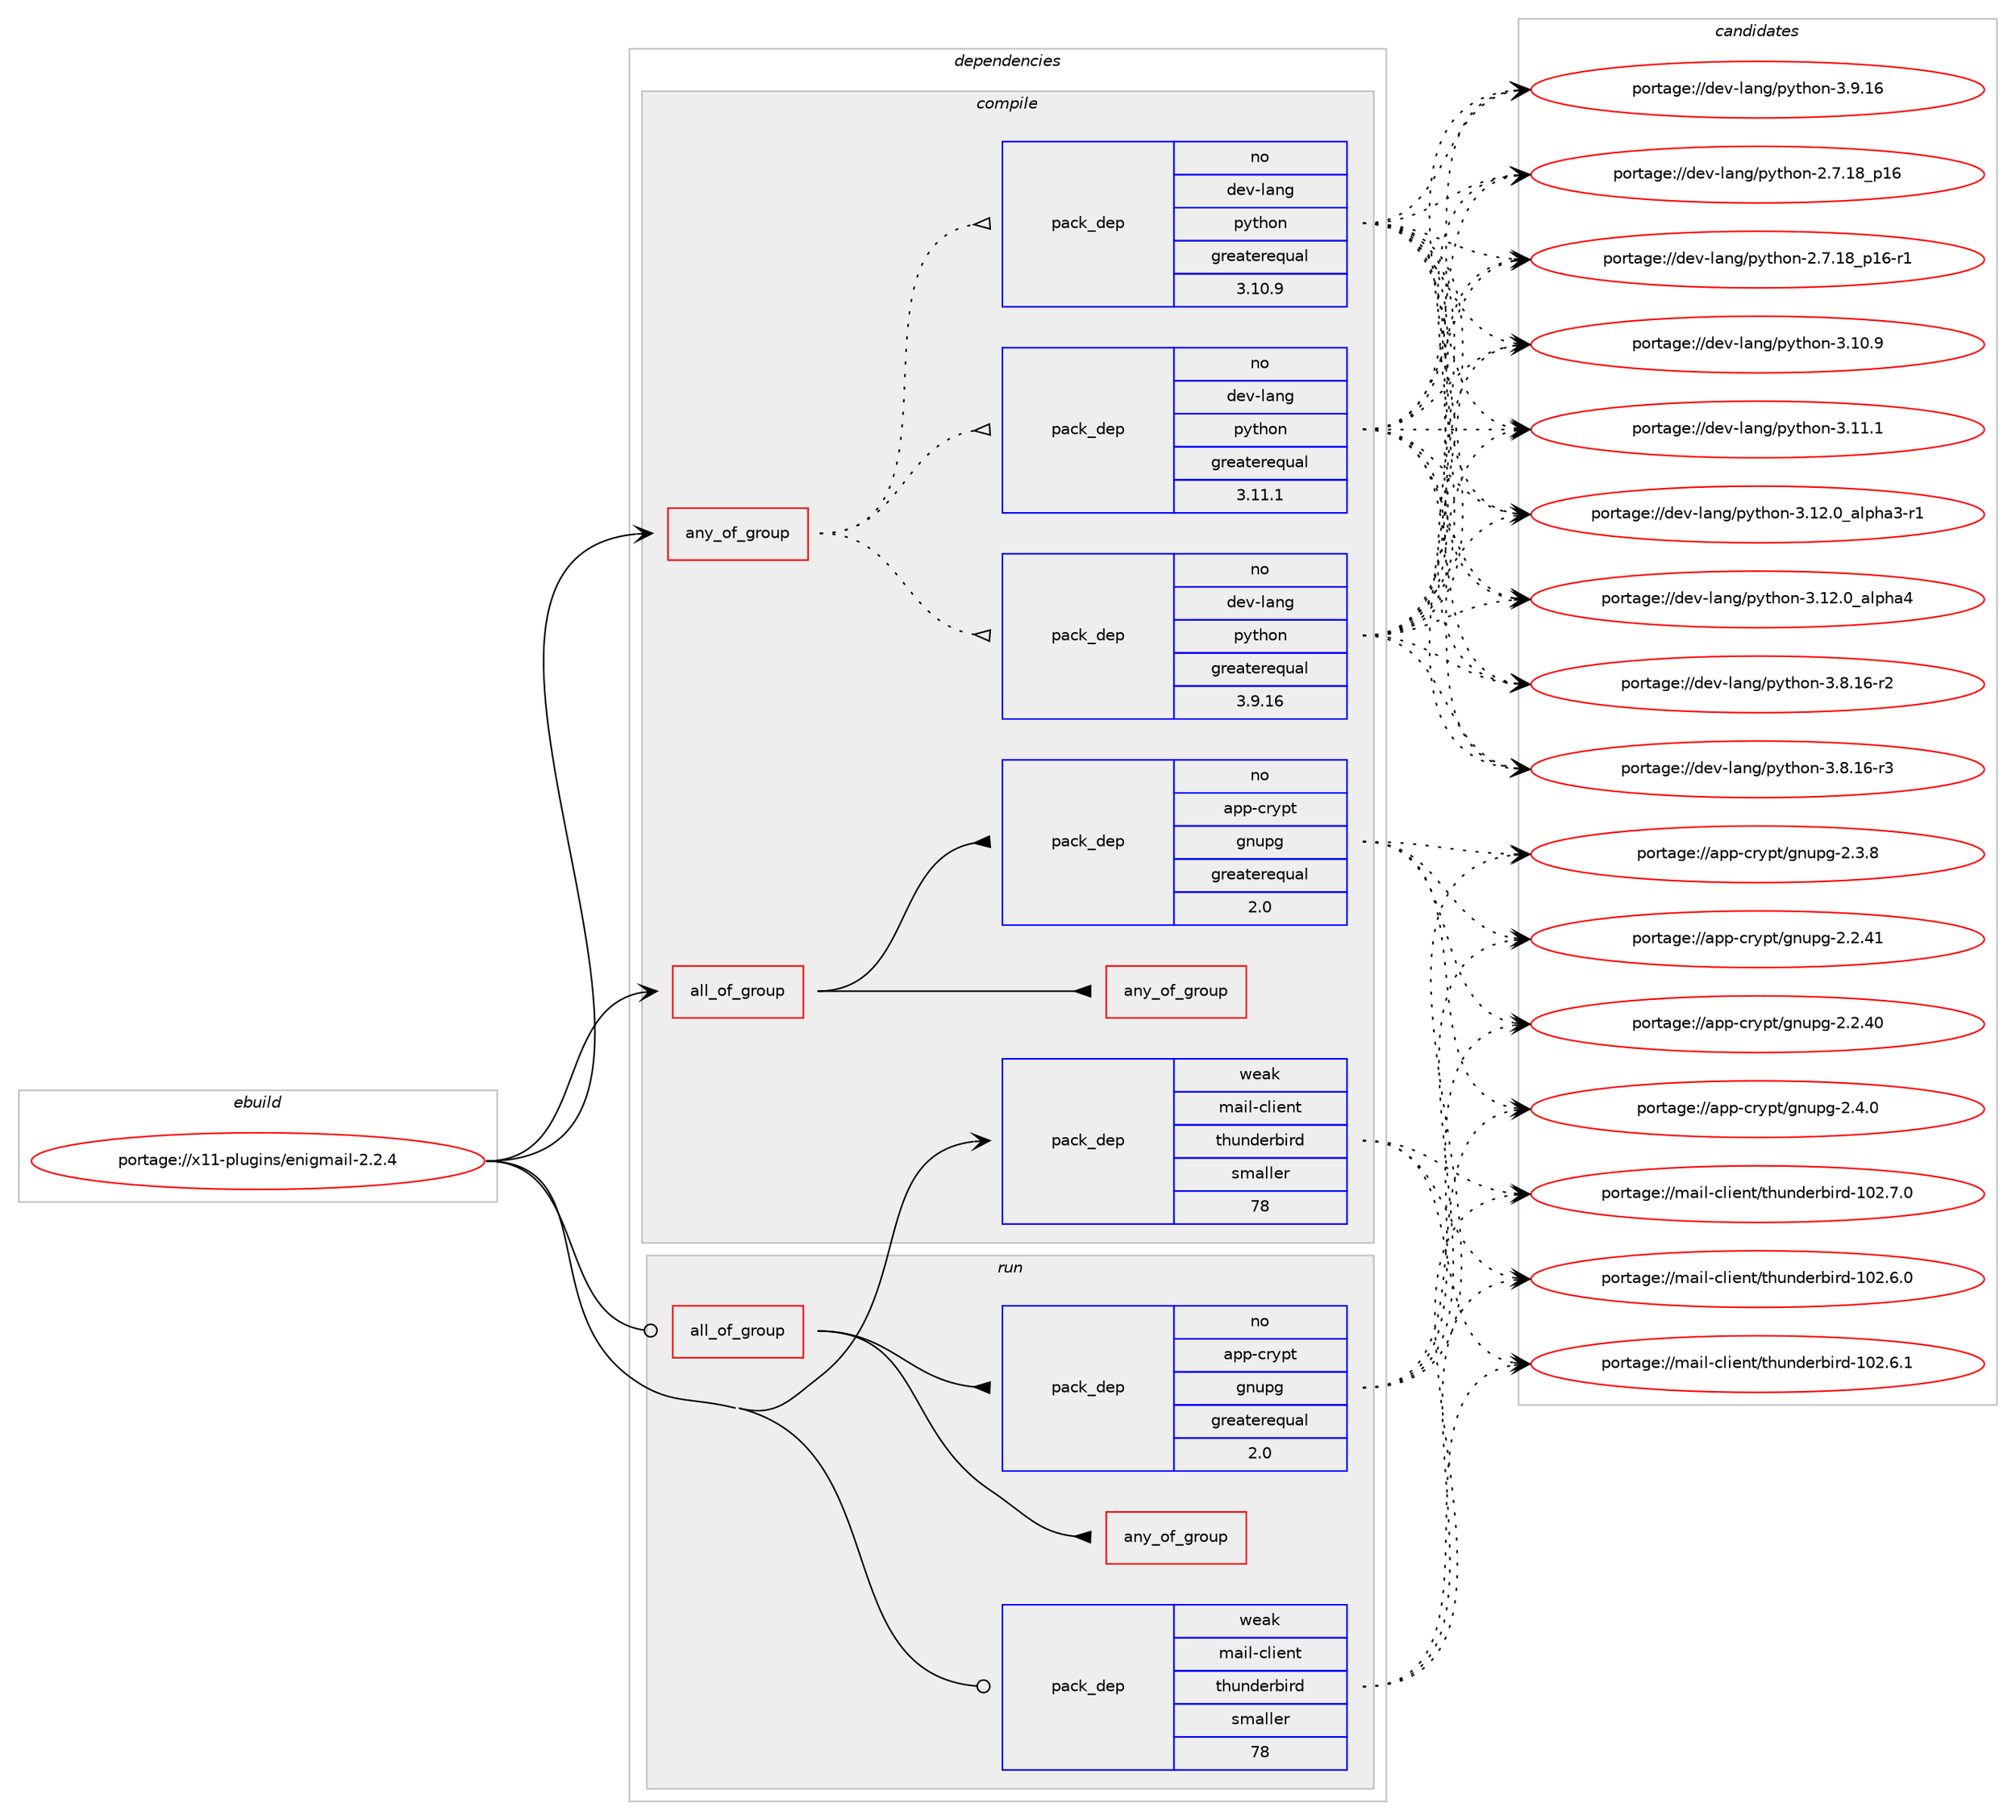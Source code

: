 digraph prolog {

# *************
# Graph options
# *************

newrank=true;
concentrate=true;
compound=true;
graph [rankdir=LR,fontname=Helvetica,fontsize=10,ranksep=1.5];#, ranksep=2.5, nodesep=0.2];
edge  [arrowhead=vee];
node  [fontname=Helvetica,fontsize=10];

# **********
# The ebuild
# **********

subgraph cluster_leftcol {
color=gray;
rank=same;
label=<<i>ebuild</i>>;
id [label="portage://x11-plugins/enigmail-2.2.4", color=red, width=4, href="../x11-plugins/enigmail-2.2.4.svg"];
}

# ****************
# The dependencies
# ****************

subgraph cluster_midcol {
color=gray;
label=<<i>dependencies</i>>;
subgraph cluster_compile {
fillcolor="#eeeeee";
style=filled;
label=<<i>compile</i>>;
subgraph all9 {
dependency9671 [label=<<TABLE BORDER="0" CELLBORDER="1" CELLSPACING="0" CELLPADDING="4"><TR><TD CELLPADDING="10">all_of_group</TD></TR></TABLE>>, shape=none, color=red];subgraph pack3495 {
dependency9672 [label=<<TABLE BORDER="0" CELLBORDER="1" CELLSPACING="0" CELLPADDING="4" WIDTH="220"><TR><TD ROWSPAN="6" CELLPADDING="30">pack_dep</TD></TR><TR><TD WIDTH="110">no</TD></TR><TR><TD>app-crypt</TD></TR><TR><TD>gnupg</TD></TR><TR><TD>greaterequal</TD></TR><TR><TD>2.0</TD></TR></TABLE>>, shape=none, color=blue];
}
dependency9671:e -> dependency9672:w [weight=20,style="solid",arrowhead="inv"];
subgraph any116 {
dependency9673 [label=<<TABLE BORDER="0" CELLBORDER="1" CELLSPACING="0" CELLPADDING="4"><TR><TD CELLPADDING="10">any_of_group</TD></TR></TABLE>>, shape=none, color=red];# *** BEGIN UNKNOWN DEPENDENCY TYPE (TODO) ***
# dependency9673 -> package_dependency(portage://x11-plugins/enigmail-2.2.4,install,no,app-crypt,pinentry,none,[,,],[],[use(enable(gtk),negative)])
# *** END UNKNOWN DEPENDENCY TYPE (TODO) ***

# *** BEGIN UNKNOWN DEPENDENCY TYPE (TODO) ***
# dependency9673 -> package_dependency(portage://x11-plugins/enigmail-2.2.4,install,no,app-crypt,pinentry,none,[,,],[],[use(enable(qt5),negative)])
# *** END UNKNOWN DEPENDENCY TYPE (TODO) ***

}
dependency9671:e -> dependency9673:w [weight=20,style="solid",arrowhead="inv"];
}
id:e -> dependency9671:w [weight=20,style="solid",arrowhead="vee"];
subgraph any117 {
dependency9674 [label=<<TABLE BORDER="0" CELLBORDER="1" CELLSPACING="0" CELLPADDING="4"><TR><TD CELLPADDING="10">any_of_group</TD></TR></TABLE>>, shape=none, color=red];subgraph pack3496 {
dependency9675 [label=<<TABLE BORDER="0" CELLBORDER="1" CELLSPACING="0" CELLPADDING="4" WIDTH="220"><TR><TD ROWSPAN="6" CELLPADDING="30">pack_dep</TD></TR><TR><TD WIDTH="110">no</TD></TR><TR><TD>dev-lang</TD></TR><TR><TD>python</TD></TR><TR><TD>greaterequal</TD></TR><TR><TD>3.11.1</TD></TR></TABLE>>, shape=none, color=blue];
}
dependency9674:e -> dependency9675:w [weight=20,style="dotted",arrowhead="oinv"];
subgraph pack3497 {
dependency9676 [label=<<TABLE BORDER="0" CELLBORDER="1" CELLSPACING="0" CELLPADDING="4" WIDTH="220"><TR><TD ROWSPAN="6" CELLPADDING="30">pack_dep</TD></TR><TR><TD WIDTH="110">no</TD></TR><TR><TD>dev-lang</TD></TR><TR><TD>python</TD></TR><TR><TD>greaterequal</TD></TR><TR><TD>3.10.9</TD></TR></TABLE>>, shape=none, color=blue];
}
dependency9674:e -> dependency9676:w [weight=20,style="dotted",arrowhead="oinv"];
subgraph pack3498 {
dependency9677 [label=<<TABLE BORDER="0" CELLBORDER="1" CELLSPACING="0" CELLPADDING="4" WIDTH="220"><TR><TD ROWSPAN="6" CELLPADDING="30">pack_dep</TD></TR><TR><TD WIDTH="110">no</TD></TR><TR><TD>dev-lang</TD></TR><TR><TD>python</TD></TR><TR><TD>greaterequal</TD></TR><TR><TD>3.9.16</TD></TR></TABLE>>, shape=none, color=blue];
}
dependency9674:e -> dependency9677:w [weight=20,style="dotted",arrowhead="oinv"];
}
id:e -> dependency9674:w [weight=20,style="solid",arrowhead="vee"];
# *** BEGIN UNKNOWN DEPENDENCY TYPE (TODO) ***
# id -> package_dependency(portage://x11-plugins/enigmail-2.2.4,install,no,app-arch,zip,none,[,,],[],[])
# *** END UNKNOWN DEPENDENCY TYPE (TODO) ***

# *** BEGIN UNKNOWN DEPENDENCY TYPE (TODO) ***
# id -> package_dependency(portage://x11-plugins/enigmail-2.2.4,install,no,dev-lang,perl,none,[,,],[],[])
# *** END UNKNOWN DEPENDENCY TYPE (TODO) ***

subgraph pack3499 {
dependency9678 [label=<<TABLE BORDER="0" CELLBORDER="1" CELLSPACING="0" CELLPADDING="4" WIDTH="220"><TR><TD ROWSPAN="6" CELLPADDING="30">pack_dep</TD></TR><TR><TD WIDTH="110">weak</TD></TR><TR><TD>mail-client</TD></TR><TR><TD>thunderbird</TD></TR><TR><TD>smaller</TD></TR><TR><TD>78</TD></TR></TABLE>>, shape=none, color=blue];
}
id:e -> dependency9678:w [weight=20,style="solid",arrowhead="vee"];
}
subgraph cluster_compileandrun {
fillcolor="#eeeeee";
style=filled;
label=<<i>compile and run</i>>;
}
subgraph cluster_run {
fillcolor="#eeeeee";
style=filled;
label=<<i>run</i>>;
subgraph all10 {
dependency9679 [label=<<TABLE BORDER="0" CELLBORDER="1" CELLSPACING="0" CELLPADDING="4"><TR><TD CELLPADDING="10">all_of_group</TD></TR></TABLE>>, shape=none, color=red];subgraph pack3500 {
dependency9680 [label=<<TABLE BORDER="0" CELLBORDER="1" CELLSPACING="0" CELLPADDING="4" WIDTH="220"><TR><TD ROWSPAN="6" CELLPADDING="30">pack_dep</TD></TR><TR><TD WIDTH="110">no</TD></TR><TR><TD>app-crypt</TD></TR><TR><TD>gnupg</TD></TR><TR><TD>greaterequal</TD></TR><TR><TD>2.0</TD></TR></TABLE>>, shape=none, color=blue];
}
dependency9679:e -> dependency9680:w [weight=20,style="solid",arrowhead="inv"];
subgraph any118 {
dependency9681 [label=<<TABLE BORDER="0" CELLBORDER="1" CELLSPACING="0" CELLPADDING="4"><TR><TD CELLPADDING="10">any_of_group</TD></TR></TABLE>>, shape=none, color=red];# *** BEGIN UNKNOWN DEPENDENCY TYPE (TODO) ***
# dependency9681 -> package_dependency(portage://x11-plugins/enigmail-2.2.4,run,no,app-crypt,pinentry,none,[,,],[],[use(enable(gtk),negative)])
# *** END UNKNOWN DEPENDENCY TYPE (TODO) ***

# *** BEGIN UNKNOWN DEPENDENCY TYPE (TODO) ***
# dependency9681 -> package_dependency(portage://x11-plugins/enigmail-2.2.4,run,no,app-crypt,pinentry,none,[,,],[],[use(enable(qt5),negative)])
# *** END UNKNOWN DEPENDENCY TYPE (TODO) ***

}
dependency9679:e -> dependency9681:w [weight=20,style="solid",arrowhead="inv"];
}
id:e -> dependency9679:w [weight=20,style="solid",arrowhead="odot"];
subgraph pack3501 {
dependency9682 [label=<<TABLE BORDER="0" CELLBORDER="1" CELLSPACING="0" CELLPADDING="4" WIDTH="220"><TR><TD ROWSPAN="6" CELLPADDING="30">pack_dep</TD></TR><TR><TD WIDTH="110">weak</TD></TR><TR><TD>mail-client</TD></TR><TR><TD>thunderbird</TD></TR><TR><TD>smaller</TD></TR><TR><TD>78</TD></TR></TABLE>>, shape=none, color=blue];
}
id:e -> dependency9682:w [weight=20,style="solid",arrowhead="odot"];
}
}

# **************
# The candidates
# **************

subgraph cluster_choices {
rank=same;
color=gray;
label=<<i>candidates</i>>;

subgraph choice3495 {
color=black;
nodesep=1;
choice9711211245991141211121164710311011711210345504650465248 [label="portage://app-crypt/gnupg-2.2.40", color=red, width=4,href="../app-crypt/gnupg-2.2.40.svg"];
choice9711211245991141211121164710311011711210345504650465249 [label="portage://app-crypt/gnupg-2.2.41", color=red, width=4,href="../app-crypt/gnupg-2.2.41.svg"];
choice97112112459911412111211647103110117112103455046514656 [label="portage://app-crypt/gnupg-2.3.8", color=red, width=4,href="../app-crypt/gnupg-2.3.8.svg"];
choice97112112459911412111211647103110117112103455046524648 [label="portage://app-crypt/gnupg-2.4.0", color=red, width=4,href="../app-crypt/gnupg-2.4.0.svg"];
dependency9672:e -> choice9711211245991141211121164710311011711210345504650465248:w [style=dotted,weight="100"];
dependency9672:e -> choice9711211245991141211121164710311011711210345504650465249:w [style=dotted,weight="100"];
dependency9672:e -> choice97112112459911412111211647103110117112103455046514656:w [style=dotted,weight="100"];
dependency9672:e -> choice97112112459911412111211647103110117112103455046524648:w [style=dotted,weight="100"];
}
subgraph choice3496 {
color=black;
nodesep=1;
choice10010111845108971101034711212111610411111045504655464956951124954 [label="portage://dev-lang/python-2.7.18_p16", color=red, width=4,href="../dev-lang/python-2.7.18_p16.svg"];
choice100101118451089711010347112121116104111110455046554649569511249544511449 [label="portage://dev-lang/python-2.7.18_p16-r1", color=red, width=4,href="../dev-lang/python-2.7.18_p16-r1.svg"];
choice10010111845108971101034711212111610411111045514649484657 [label="portage://dev-lang/python-3.10.9", color=red, width=4,href="../dev-lang/python-3.10.9.svg"];
choice10010111845108971101034711212111610411111045514649494649 [label="portage://dev-lang/python-3.11.1", color=red, width=4,href="../dev-lang/python-3.11.1.svg"];
choice10010111845108971101034711212111610411111045514649504648959710811210497514511449 [label="portage://dev-lang/python-3.12.0_alpha3-r1", color=red, width=4,href="../dev-lang/python-3.12.0_alpha3-r1.svg"];
choice1001011184510897110103471121211161041111104551464950464895971081121049752 [label="portage://dev-lang/python-3.12.0_alpha4", color=red, width=4,href="../dev-lang/python-3.12.0_alpha4.svg"];
choice100101118451089711010347112121116104111110455146564649544511450 [label="portage://dev-lang/python-3.8.16-r2", color=red, width=4,href="../dev-lang/python-3.8.16-r2.svg"];
choice100101118451089711010347112121116104111110455146564649544511451 [label="portage://dev-lang/python-3.8.16-r3", color=red, width=4,href="../dev-lang/python-3.8.16-r3.svg"];
choice10010111845108971101034711212111610411111045514657464954 [label="portage://dev-lang/python-3.9.16", color=red, width=4,href="../dev-lang/python-3.9.16.svg"];
dependency9675:e -> choice10010111845108971101034711212111610411111045504655464956951124954:w [style=dotted,weight="100"];
dependency9675:e -> choice100101118451089711010347112121116104111110455046554649569511249544511449:w [style=dotted,weight="100"];
dependency9675:e -> choice10010111845108971101034711212111610411111045514649484657:w [style=dotted,weight="100"];
dependency9675:e -> choice10010111845108971101034711212111610411111045514649494649:w [style=dotted,weight="100"];
dependency9675:e -> choice10010111845108971101034711212111610411111045514649504648959710811210497514511449:w [style=dotted,weight="100"];
dependency9675:e -> choice1001011184510897110103471121211161041111104551464950464895971081121049752:w [style=dotted,weight="100"];
dependency9675:e -> choice100101118451089711010347112121116104111110455146564649544511450:w [style=dotted,weight="100"];
dependency9675:e -> choice100101118451089711010347112121116104111110455146564649544511451:w [style=dotted,weight="100"];
dependency9675:e -> choice10010111845108971101034711212111610411111045514657464954:w [style=dotted,weight="100"];
}
subgraph choice3497 {
color=black;
nodesep=1;
choice10010111845108971101034711212111610411111045504655464956951124954 [label="portage://dev-lang/python-2.7.18_p16", color=red, width=4,href="../dev-lang/python-2.7.18_p16.svg"];
choice100101118451089711010347112121116104111110455046554649569511249544511449 [label="portage://dev-lang/python-2.7.18_p16-r1", color=red, width=4,href="../dev-lang/python-2.7.18_p16-r1.svg"];
choice10010111845108971101034711212111610411111045514649484657 [label="portage://dev-lang/python-3.10.9", color=red, width=4,href="../dev-lang/python-3.10.9.svg"];
choice10010111845108971101034711212111610411111045514649494649 [label="portage://dev-lang/python-3.11.1", color=red, width=4,href="../dev-lang/python-3.11.1.svg"];
choice10010111845108971101034711212111610411111045514649504648959710811210497514511449 [label="portage://dev-lang/python-3.12.0_alpha3-r1", color=red, width=4,href="../dev-lang/python-3.12.0_alpha3-r1.svg"];
choice1001011184510897110103471121211161041111104551464950464895971081121049752 [label="portage://dev-lang/python-3.12.0_alpha4", color=red, width=4,href="../dev-lang/python-3.12.0_alpha4.svg"];
choice100101118451089711010347112121116104111110455146564649544511450 [label="portage://dev-lang/python-3.8.16-r2", color=red, width=4,href="../dev-lang/python-3.8.16-r2.svg"];
choice100101118451089711010347112121116104111110455146564649544511451 [label="portage://dev-lang/python-3.8.16-r3", color=red, width=4,href="../dev-lang/python-3.8.16-r3.svg"];
choice10010111845108971101034711212111610411111045514657464954 [label="portage://dev-lang/python-3.9.16", color=red, width=4,href="../dev-lang/python-3.9.16.svg"];
dependency9676:e -> choice10010111845108971101034711212111610411111045504655464956951124954:w [style=dotted,weight="100"];
dependency9676:e -> choice100101118451089711010347112121116104111110455046554649569511249544511449:w [style=dotted,weight="100"];
dependency9676:e -> choice10010111845108971101034711212111610411111045514649484657:w [style=dotted,weight="100"];
dependency9676:e -> choice10010111845108971101034711212111610411111045514649494649:w [style=dotted,weight="100"];
dependency9676:e -> choice10010111845108971101034711212111610411111045514649504648959710811210497514511449:w [style=dotted,weight="100"];
dependency9676:e -> choice1001011184510897110103471121211161041111104551464950464895971081121049752:w [style=dotted,weight="100"];
dependency9676:e -> choice100101118451089711010347112121116104111110455146564649544511450:w [style=dotted,weight="100"];
dependency9676:e -> choice100101118451089711010347112121116104111110455146564649544511451:w [style=dotted,weight="100"];
dependency9676:e -> choice10010111845108971101034711212111610411111045514657464954:w [style=dotted,weight="100"];
}
subgraph choice3498 {
color=black;
nodesep=1;
choice10010111845108971101034711212111610411111045504655464956951124954 [label="portage://dev-lang/python-2.7.18_p16", color=red, width=4,href="../dev-lang/python-2.7.18_p16.svg"];
choice100101118451089711010347112121116104111110455046554649569511249544511449 [label="portage://dev-lang/python-2.7.18_p16-r1", color=red, width=4,href="../dev-lang/python-2.7.18_p16-r1.svg"];
choice10010111845108971101034711212111610411111045514649484657 [label="portage://dev-lang/python-3.10.9", color=red, width=4,href="../dev-lang/python-3.10.9.svg"];
choice10010111845108971101034711212111610411111045514649494649 [label="portage://dev-lang/python-3.11.1", color=red, width=4,href="../dev-lang/python-3.11.1.svg"];
choice10010111845108971101034711212111610411111045514649504648959710811210497514511449 [label="portage://dev-lang/python-3.12.0_alpha3-r1", color=red, width=4,href="../dev-lang/python-3.12.0_alpha3-r1.svg"];
choice1001011184510897110103471121211161041111104551464950464895971081121049752 [label="portage://dev-lang/python-3.12.0_alpha4", color=red, width=4,href="../dev-lang/python-3.12.0_alpha4.svg"];
choice100101118451089711010347112121116104111110455146564649544511450 [label="portage://dev-lang/python-3.8.16-r2", color=red, width=4,href="../dev-lang/python-3.8.16-r2.svg"];
choice100101118451089711010347112121116104111110455146564649544511451 [label="portage://dev-lang/python-3.8.16-r3", color=red, width=4,href="../dev-lang/python-3.8.16-r3.svg"];
choice10010111845108971101034711212111610411111045514657464954 [label="portage://dev-lang/python-3.9.16", color=red, width=4,href="../dev-lang/python-3.9.16.svg"];
dependency9677:e -> choice10010111845108971101034711212111610411111045504655464956951124954:w [style=dotted,weight="100"];
dependency9677:e -> choice100101118451089711010347112121116104111110455046554649569511249544511449:w [style=dotted,weight="100"];
dependency9677:e -> choice10010111845108971101034711212111610411111045514649484657:w [style=dotted,weight="100"];
dependency9677:e -> choice10010111845108971101034711212111610411111045514649494649:w [style=dotted,weight="100"];
dependency9677:e -> choice10010111845108971101034711212111610411111045514649504648959710811210497514511449:w [style=dotted,weight="100"];
dependency9677:e -> choice1001011184510897110103471121211161041111104551464950464895971081121049752:w [style=dotted,weight="100"];
dependency9677:e -> choice100101118451089711010347112121116104111110455146564649544511450:w [style=dotted,weight="100"];
dependency9677:e -> choice100101118451089711010347112121116104111110455146564649544511451:w [style=dotted,weight="100"];
dependency9677:e -> choice10010111845108971101034711212111610411111045514657464954:w [style=dotted,weight="100"];
}
subgraph choice3499 {
color=black;
nodesep=1;
choice10997105108459910810510111011647116104117110100101114981051141004549485046544648 [label="portage://mail-client/thunderbird-102.6.0", color=red, width=4,href="../mail-client/thunderbird-102.6.0.svg"];
choice10997105108459910810510111011647116104117110100101114981051141004549485046544649 [label="portage://mail-client/thunderbird-102.6.1", color=red, width=4,href="../mail-client/thunderbird-102.6.1.svg"];
choice10997105108459910810510111011647116104117110100101114981051141004549485046554648 [label="portage://mail-client/thunderbird-102.7.0", color=red, width=4,href="../mail-client/thunderbird-102.7.0.svg"];
dependency9678:e -> choice10997105108459910810510111011647116104117110100101114981051141004549485046544648:w [style=dotted,weight="100"];
dependency9678:e -> choice10997105108459910810510111011647116104117110100101114981051141004549485046544649:w [style=dotted,weight="100"];
dependency9678:e -> choice10997105108459910810510111011647116104117110100101114981051141004549485046554648:w [style=dotted,weight="100"];
}
subgraph choice3500 {
color=black;
nodesep=1;
choice9711211245991141211121164710311011711210345504650465248 [label="portage://app-crypt/gnupg-2.2.40", color=red, width=4,href="../app-crypt/gnupg-2.2.40.svg"];
choice9711211245991141211121164710311011711210345504650465249 [label="portage://app-crypt/gnupg-2.2.41", color=red, width=4,href="../app-crypt/gnupg-2.2.41.svg"];
choice97112112459911412111211647103110117112103455046514656 [label="portage://app-crypt/gnupg-2.3.8", color=red, width=4,href="../app-crypt/gnupg-2.3.8.svg"];
choice97112112459911412111211647103110117112103455046524648 [label="portage://app-crypt/gnupg-2.4.0", color=red, width=4,href="../app-crypt/gnupg-2.4.0.svg"];
dependency9680:e -> choice9711211245991141211121164710311011711210345504650465248:w [style=dotted,weight="100"];
dependency9680:e -> choice9711211245991141211121164710311011711210345504650465249:w [style=dotted,weight="100"];
dependency9680:e -> choice97112112459911412111211647103110117112103455046514656:w [style=dotted,weight="100"];
dependency9680:e -> choice97112112459911412111211647103110117112103455046524648:w [style=dotted,weight="100"];
}
subgraph choice3501 {
color=black;
nodesep=1;
choice10997105108459910810510111011647116104117110100101114981051141004549485046544648 [label="portage://mail-client/thunderbird-102.6.0", color=red, width=4,href="../mail-client/thunderbird-102.6.0.svg"];
choice10997105108459910810510111011647116104117110100101114981051141004549485046544649 [label="portage://mail-client/thunderbird-102.6.1", color=red, width=4,href="../mail-client/thunderbird-102.6.1.svg"];
choice10997105108459910810510111011647116104117110100101114981051141004549485046554648 [label="portage://mail-client/thunderbird-102.7.0", color=red, width=4,href="../mail-client/thunderbird-102.7.0.svg"];
dependency9682:e -> choice10997105108459910810510111011647116104117110100101114981051141004549485046544648:w [style=dotted,weight="100"];
dependency9682:e -> choice10997105108459910810510111011647116104117110100101114981051141004549485046544649:w [style=dotted,weight="100"];
dependency9682:e -> choice10997105108459910810510111011647116104117110100101114981051141004549485046554648:w [style=dotted,weight="100"];
}
}

}
